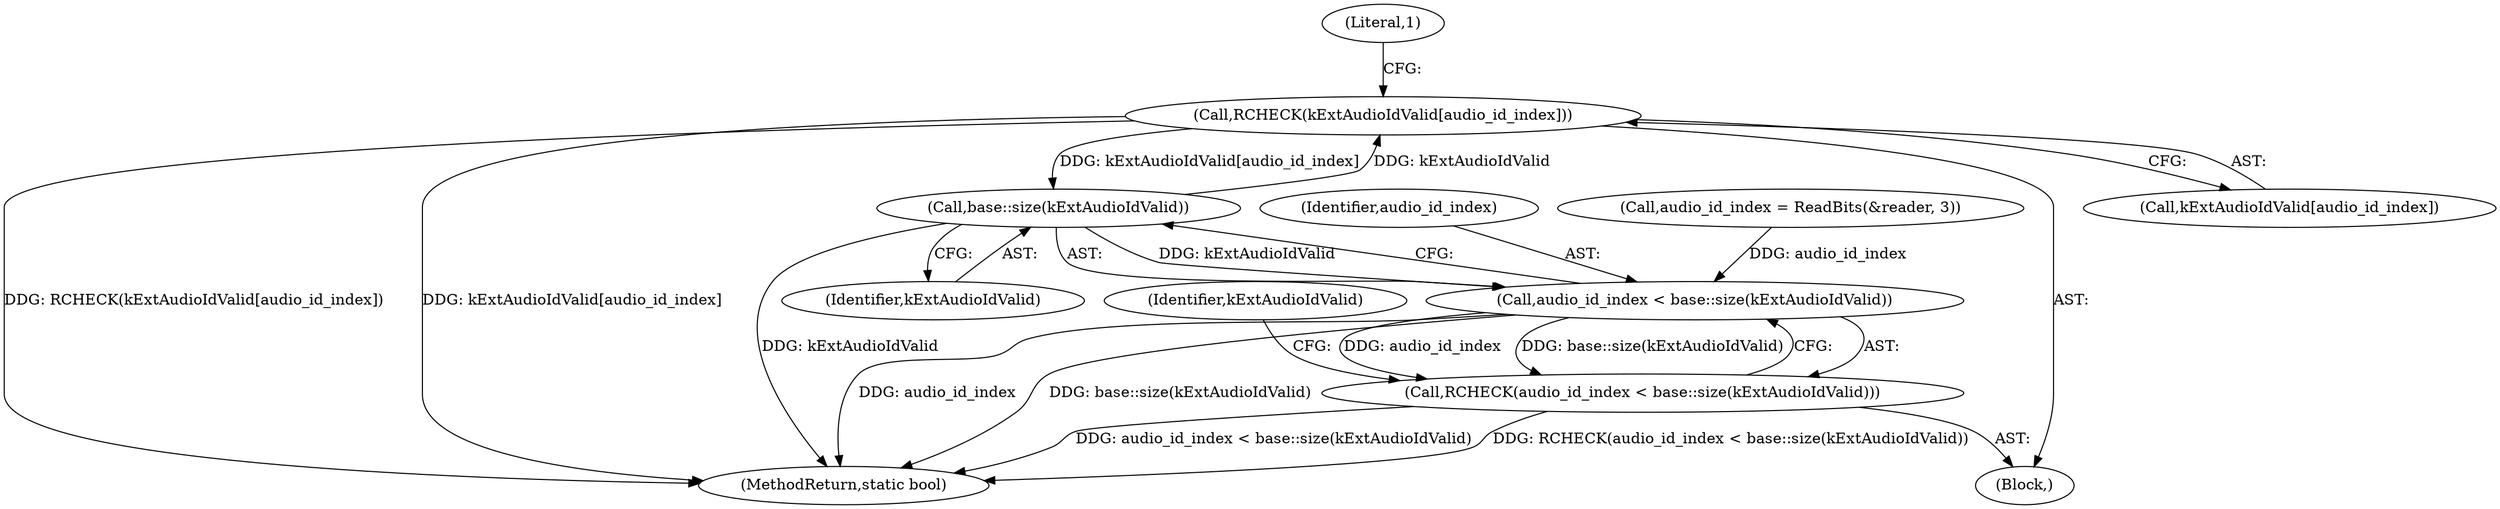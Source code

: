 digraph "0_Chrome_929f77d4173022a731ae91218ce6894d20f87f35_0@array" {
"1000209" [label="(Call,RCHECK(kExtAudioIdValid[audio_id_index]))"];
"1000207" [label="(Call,base::size(kExtAudioIdValid))"];
"1000209" [label="(Call,RCHECK(kExtAudioIdValid[audio_id_index]))"];
"1000205" [label="(Call,audio_id_index < base::size(kExtAudioIdValid))"];
"1000204" [label="(Call,RCHECK(audio_id_index < base::size(kExtAudioIdValid)))"];
"1000210" [label="(Call,kExtAudioIdValid[audio_id_index])"];
"1000208" [label="(Identifier,kExtAudioIdValid)"];
"1000209" [label="(Call,RCHECK(kExtAudioIdValid[audio_id_index]))"];
"1000207" [label="(Call,base::size(kExtAudioIdValid))"];
"1000206" [label="(Identifier,audio_id_index)"];
"1000205" [label="(Call,audio_id_index < base::size(kExtAudioIdValid))"];
"1000204" [label="(Call,RCHECK(audio_id_index < base::size(kExtAudioIdValid)))"];
"1000198" [label="(Call,audio_id_index = ReadBits(&reader, 3))"];
"1000231" [label="(MethodReturn,static bool)"];
"1000119" [label="(Block,)"];
"1000215" [label="(Literal,1)"];
"1000211" [label="(Identifier,kExtAudioIdValid)"];
"1000209" -> "1000119"  [label="AST: "];
"1000209" -> "1000210"  [label="CFG: "];
"1000210" -> "1000209"  [label="AST: "];
"1000215" -> "1000209"  [label="CFG: "];
"1000209" -> "1000231"  [label="DDG: RCHECK(kExtAudioIdValid[audio_id_index])"];
"1000209" -> "1000231"  [label="DDG: kExtAudioIdValid[audio_id_index]"];
"1000209" -> "1000207"  [label="DDG: kExtAudioIdValid[audio_id_index]"];
"1000207" -> "1000209"  [label="DDG: kExtAudioIdValid"];
"1000207" -> "1000205"  [label="AST: "];
"1000207" -> "1000208"  [label="CFG: "];
"1000208" -> "1000207"  [label="AST: "];
"1000205" -> "1000207"  [label="CFG: "];
"1000207" -> "1000231"  [label="DDG: kExtAudioIdValid"];
"1000207" -> "1000205"  [label="DDG: kExtAudioIdValid"];
"1000205" -> "1000204"  [label="AST: "];
"1000206" -> "1000205"  [label="AST: "];
"1000204" -> "1000205"  [label="CFG: "];
"1000205" -> "1000231"  [label="DDG: audio_id_index"];
"1000205" -> "1000231"  [label="DDG: base::size(kExtAudioIdValid)"];
"1000205" -> "1000204"  [label="DDG: audio_id_index"];
"1000205" -> "1000204"  [label="DDG: base::size(kExtAudioIdValid)"];
"1000198" -> "1000205"  [label="DDG: audio_id_index"];
"1000204" -> "1000119"  [label="AST: "];
"1000211" -> "1000204"  [label="CFG: "];
"1000204" -> "1000231"  [label="DDG: audio_id_index < base::size(kExtAudioIdValid)"];
"1000204" -> "1000231"  [label="DDG: RCHECK(audio_id_index < base::size(kExtAudioIdValid))"];
}

